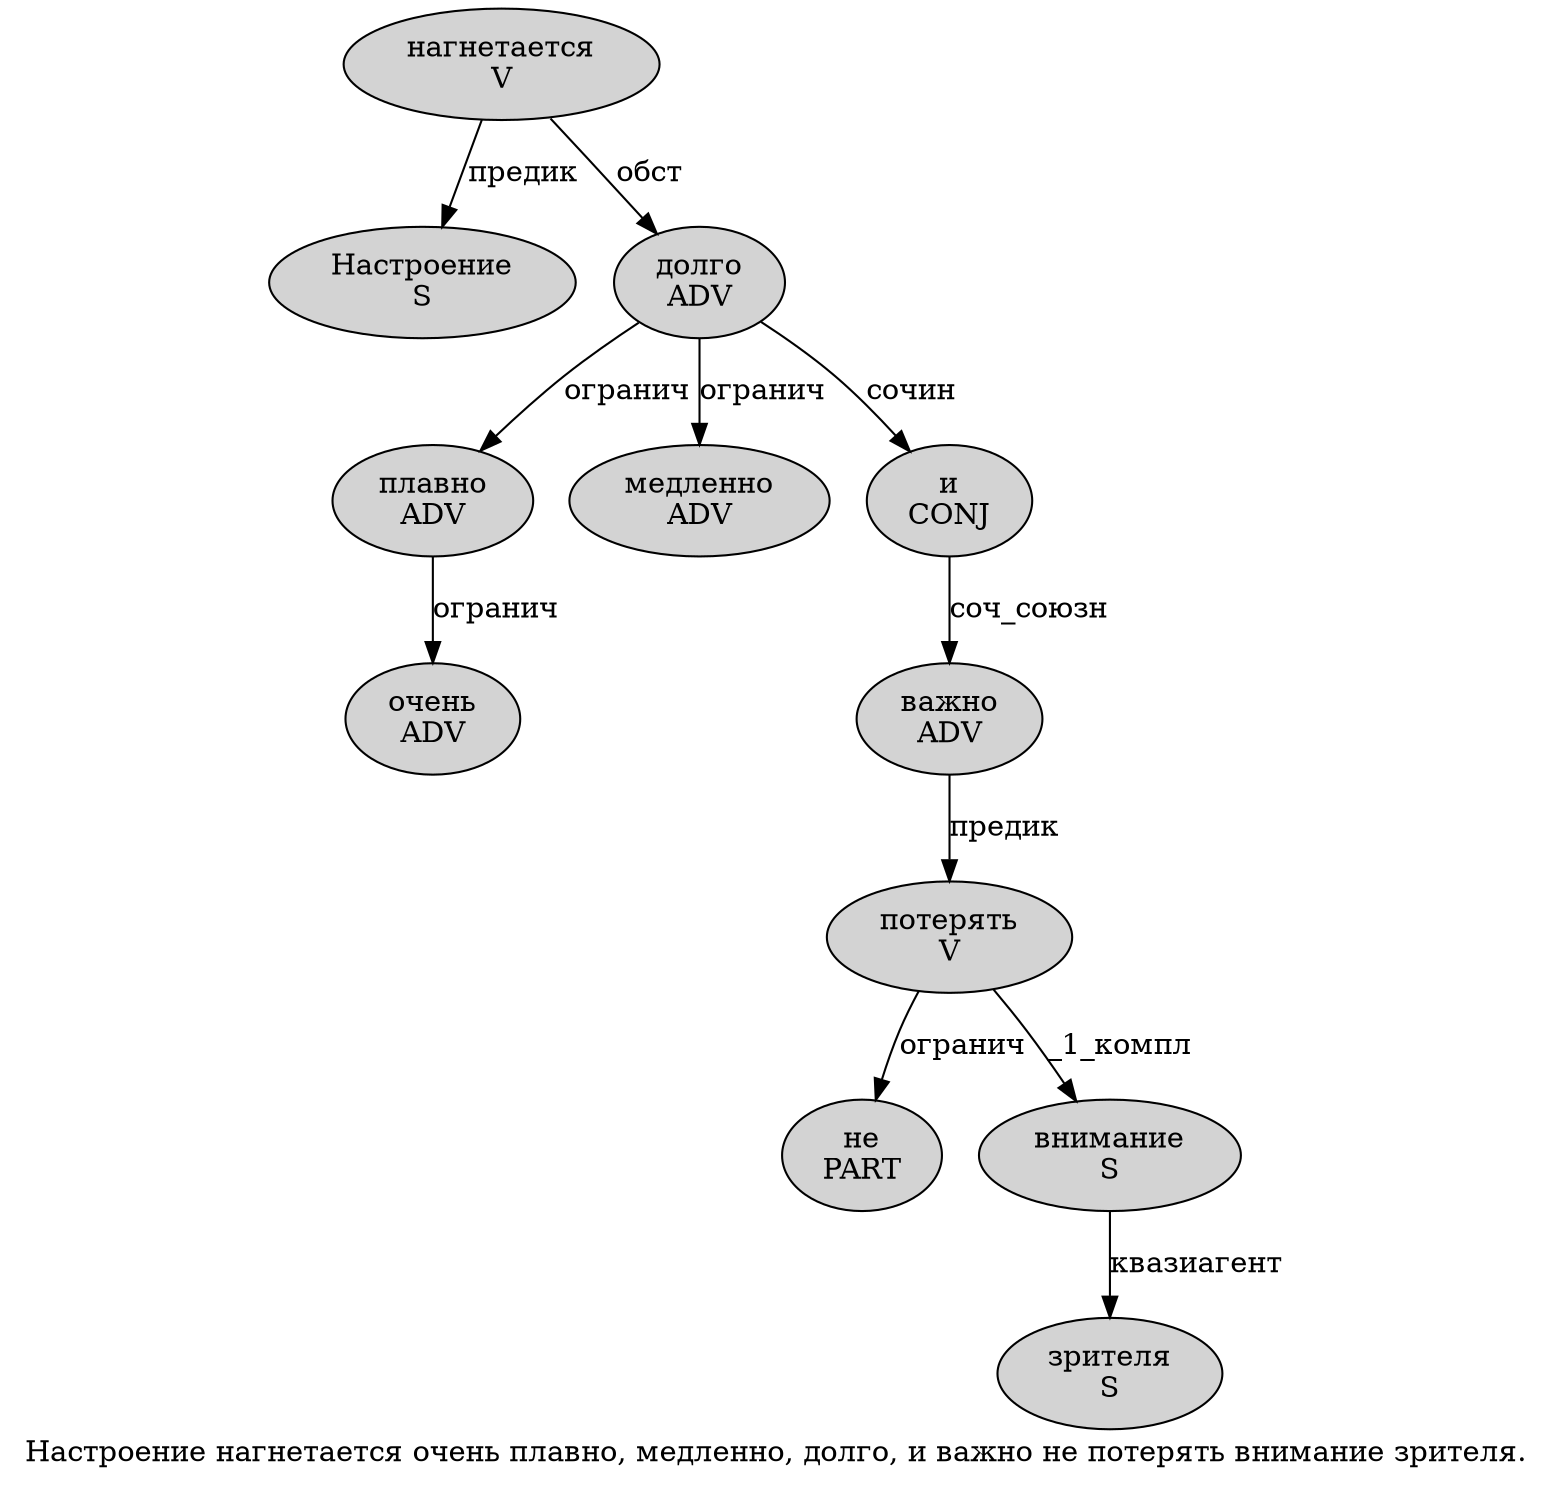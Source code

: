 digraph SENTENCE_1487 {
	graph [label="Настроение нагнетается очень плавно, медленно, долго, и важно не потерять внимание зрителя."]
	node [style=filled]
		0 [label="Настроение
S" color="" fillcolor=lightgray penwidth=1 shape=ellipse]
		1 [label="нагнетается
V" color="" fillcolor=lightgray penwidth=1 shape=ellipse]
		2 [label="очень
ADV" color="" fillcolor=lightgray penwidth=1 shape=ellipse]
		3 [label="плавно
ADV" color="" fillcolor=lightgray penwidth=1 shape=ellipse]
		5 [label="медленно
ADV" color="" fillcolor=lightgray penwidth=1 shape=ellipse]
		7 [label="долго
ADV" color="" fillcolor=lightgray penwidth=1 shape=ellipse]
		9 [label="и
CONJ" color="" fillcolor=lightgray penwidth=1 shape=ellipse]
		10 [label="важно
ADV" color="" fillcolor=lightgray penwidth=1 shape=ellipse]
		11 [label="не
PART" color="" fillcolor=lightgray penwidth=1 shape=ellipse]
		12 [label="потерять
V" color="" fillcolor=lightgray penwidth=1 shape=ellipse]
		13 [label="внимание
S" color="" fillcolor=lightgray penwidth=1 shape=ellipse]
		14 [label="зрителя
S" color="" fillcolor=lightgray penwidth=1 shape=ellipse]
			9 -> 10 [label="соч_союзн"]
			12 -> 11 [label="огранич"]
			12 -> 13 [label="_1_компл"]
			1 -> 0 [label="предик"]
			1 -> 7 [label="обст"]
			7 -> 3 [label="огранич"]
			7 -> 5 [label="огранич"]
			7 -> 9 [label="сочин"]
			13 -> 14 [label="квазиагент"]
			3 -> 2 [label="огранич"]
			10 -> 12 [label="предик"]
}